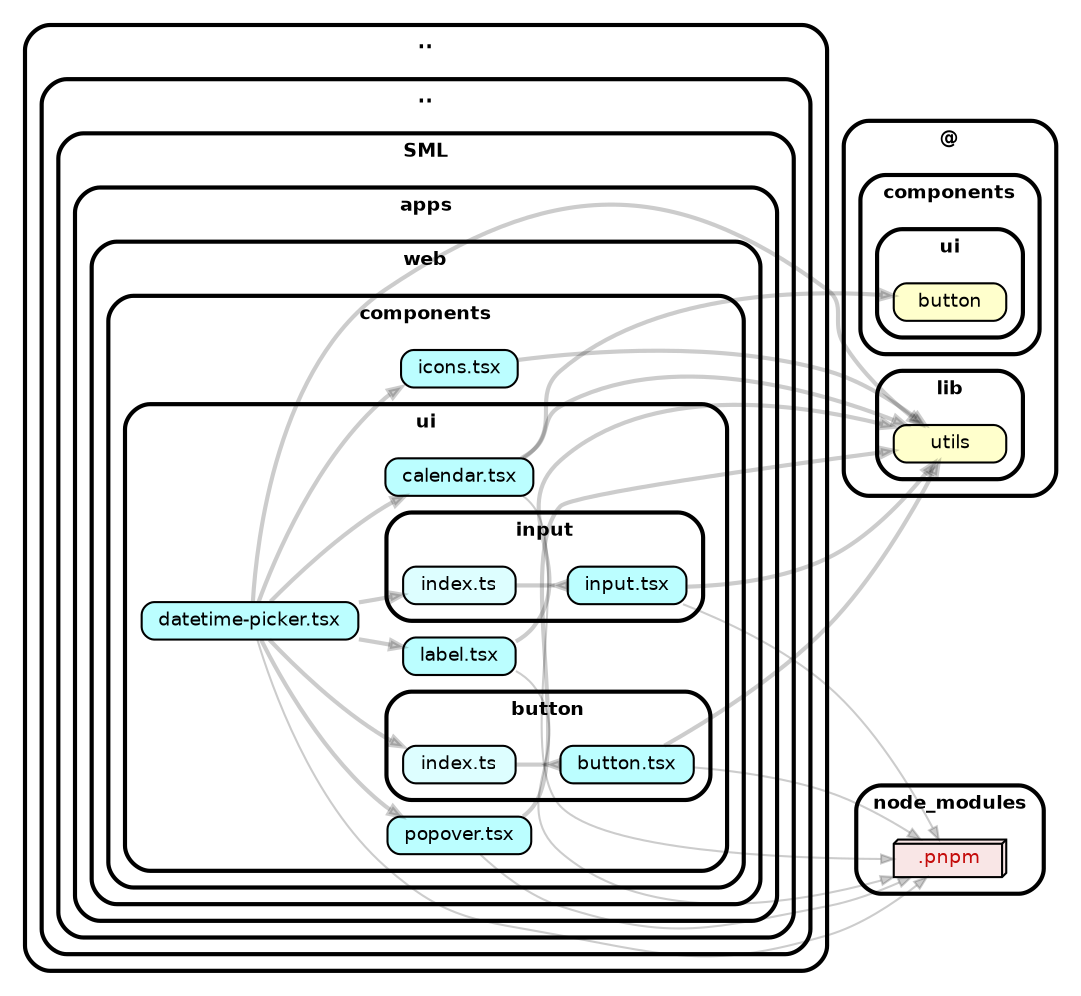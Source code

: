 strict digraph "dependency-cruiser output"{
    rankdir="LR" splines="true" overlap="false" nodesep="0.16" ranksep="0.18" fontname="Helvetica-bold" fontsize="9" style="rounded,bold,filled" fillcolor="#ffffff" compound="true"
    node [shape="box" style="rounded, filled" height="0.2" color="black" fillcolor="#ffffcc" fontcolor="black" fontname="Helvetica" fontsize="9"]
    edge [arrowhead="normal" arrowsize="0.6" penwidth="2.0" color="#00000033" fontname="Helvetica" fontsize="9"]

    subgraph "cluster_.." {label=".." subgraph "cluster_../.." {label=".." subgraph "cluster_../../SML" {label="SML" subgraph "cluster_../../SML/apps" {label="apps" subgraph "cluster_../../SML/apps/web" {label="web" subgraph "cluster_../../SML/apps/web/components" {label="components" "../../SML/apps/web/components/icons.tsx" [label=<icons.tsx> tooltip="icons.tsx" URL="../../SML/apps/web/components/icons.tsx" fillcolor="#bbfeff"] } } } } } }
    "../../SML/apps/web/components/icons.tsx" -> "@/lib/utils"
    subgraph "cluster_.." {label=".." subgraph "cluster_../.." {label=".." subgraph "cluster_../../SML" {label="SML" subgraph "cluster_../../SML/apps" {label="apps" subgraph "cluster_../../SML/apps/web" {label="web" subgraph "cluster_../../SML/apps/web/components" {label="components" subgraph "cluster_../../SML/apps/web/components/ui" {label="ui" subgraph "cluster_../../SML/apps/web/components/ui/button" {label="button" "../../SML/apps/web/components/ui/button/button.tsx" [label=<button.tsx> tooltip="button.tsx" URL="../../SML/apps/web/components/ui/button/button.tsx" fillcolor="#bbfeff"] } } } } } } } }
    "../../SML/apps/web/components/ui/button/button.tsx" -> "@/lib/utils"
    "../../SML/apps/web/components/ui/button/button.tsx" -> "node_modules/.pnpm" [penwidth="1.0"]
    subgraph "cluster_.." {label=".." subgraph "cluster_../.." {label=".." subgraph "cluster_../../SML" {label="SML" subgraph "cluster_../../SML/apps" {label="apps" subgraph "cluster_../../SML/apps/web" {label="web" subgraph "cluster_../../SML/apps/web/components" {label="components" subgraph "cluster_../../SML/apps/web/components/ui" {label="ui" subgraph "cluster_../../SML/apps/web/components/ui/button" {label="button" "../../SML/apps/web/components/ui/button/index.ts" [label=<index.ts> tooltip="index.ts" URL="../../SML/apps/web/components/ui/button/index.ts" fillcolor="#ddfeff"] } } } } } } } }
    "../../SML/apps/web/components/ui/button/index.ts" -> "../../SML/apps/web/components/ui/button/button.tsx" [arrowhead="inv"]
    subgraph "cluster_.." {label=".." subgraph "cluster_../.." {label=".." subgraph "cluster_../../SML" {label="SML" subgraph "cluster_../../SML/apps" {label="apps" subgraph "cluster_../../SML/apps/web" {label="web" subgraph "cluster_../../SML/apps/web/components" {label="components" subgraph "cluster_../../SML/apps/web/components/ui" {label="ui" "../../SML/apps/web/components/ui/calendar.tsx" [label=<calendar.tsx> tooltip="calendar.tsx" URL="../../SML/apps/web/components/ui/calendar.tsx" fillcolor="#bbfeff"] } } } } } } }
    "../../SML/apps/web/components/ui/calendar.tsx" -> "@/components/ui/button"
    "../../SML/apps/web/components/ui/calendar.tsx" -> "@/lib/utils"
    "../../SML/apps/web/components/ui/calendar.tsx" -> "node_modules/.pnpm" [penwidth="1.0"]
    subgraph "cluster_.." {label=".." subgraph "cluster_../.." {label=".." subgraph "cluster_../../SML" {label="SML" subgraph "cluster_../../SML/apps" {label="apps" subgraph "cluster_../../SML/apps/web" {label="web" subgraph "cluster_../../SML/apps/web/components" {label="components" subgraph "cluster_../../SML/apps/web/components/ui" {label="ui" "../../SML/apps/web/components/ui/datetime-picker.tsx" [label=<datetime-picker.tsx> tooltip="datetime-picker.tsx" URL="../../SML/apps/web/components/ui/datetime-picker.tsx" fillcolor="#bbfeff"] } } } } } } }
    "../../SML/apps/web/components/ui/datetime-picker.tsx" -> "../../SML/apps/web/components/icons.tsx"
    "../../SML/apps/web/components/ui/datetime-picker.tsx" -> "../../SML/apps/web/components/ui/button/index.ts"
    "../../SML/apps/web/components/ui/datetime-picker.tsx" -> "../../SML/apps/web/components/ui/calendar.tsx"
    "../../SML/apps/web/components/ui/datetime-picker.tsx" -> "../../SML/apps/web/components/ui/input/index.ts"
    "../../SML/apps/web/components/ui/datetime-picker.tsx" -> "../../SML/apps/web/components/ui/label.tsx"
    "../../SML/apps/web/components/ui/datetime-picker.tsx" -> "../../SML/apps/web/components/ui/popover.tsx"
    "../../SML/apps/web/components/ui/datetime-picker.tsx" -> "@/lib/utils"
    "../../SML/apps/web/components/ui/datetime-picker.tsx" -> "node_modules/.pnpm" [penwidth="1.0"]
    subgraph "cluster_.." {label=".." subgraph "cluster_../.." {label=".." subgraph "cluster_../../SML" {label="SML" subgraph "cluster_../../SML/apps" {label="apps" subgraph "cluster_../../SML/apps/web" {label="web" subgraph "cluster_../../SML/apps/web/components" {label="components" subgraph "cluster_../../SML/apps/web/components/ui" {label="ui" subgraph "cluster_../../SML/apps/web/components/ui/input" {label="input" "../../SML/apps/web/components/ui/input/index.ts" [label=<index.ts> tooltip="index.ts" URL="../../SML/apps/web/components/ui/input/index.ts" fillcolor="#ddfeff"] } } } } } } } }
    "../../SML/apps/web/components/ui/input/index.ts" -> "../../SML/apps/web/components/ui/input/input.tsx" [arrowhead="inv"]
    subgraph "cluster_.." {label=".." subgraph "cluster_../.." {label=".." subgraph "cluster_../../SML" {label="SML" subgraph "cluster_../../SML/apps" {label="apps" subgraph "cluster_../../SML/apps/web" {label="web" subgraph "cluster_../../SML/apps/web/components" {label="components" subgraph "cluster_../../SML/apps/web/components/ui" {label="ui" subgraph "cluster_../../SML/apps/web/components/ui/input" {label="input" "../../SML/apps/web/components/ui/input/input.tsx" [label=<input.tsx> tooltip="input.tsx" URL="../../SML/apps/web/components/ui/input/input.tsx" fillcolor="#bbfeff"] } } } } } } } }
    "../../SML/apps/web/components/ui/input/input.tsx" -> "@/lib/utils"
    "../../SML/apps/web/components/ui/input/input.tsx" -> "node_modules/.pnpm" [penwidth="1.0"]
    subgraph "cluster_.." {label=".." subgraph "cluster_../.." {label=".." subgraph "cluster_../../SML" {label="SML" subgraph "cluster_../../SML/apps" {label="apps" subgraph "cluster_../../SML/apps/web" {label="web" subgraph "cluster_../../SML/apps/web/components" {label="components" subgraph "cluster_../../SML/apps/web/components/ui" {label="ui" "../../SML/apps/web/components/ui/label.tsx" [label=<label.tsx> tooltip="label.tsx" URL="../../SML/apps/web/components/ui/label.tsx" fillcolor="#bbfeff"] } } } } } } }
    "../../SML/apps/web/components/ui/label.tsx" -> "@/lib/utils"
    "../../SML/apps/web/components/ui/label.tsx" -> "node_modules/.pnpm" [penwidth="1.0"]
    subgraph "cluster_.." {label=".." subgraph "cluster_../.." {label=".." subgraph "cluster_../../SML" {label="SML" subgraph "cluster_../../SML/apps" {label="apps" subgraph "cluster_../../SML/apps/web" {label="web" subgraph "cluster_../../SML/apps/web/components" {label="components" subgraph "cluster_../../SML/apps/web/components/ui" {label="ui" "../../SML/apps/web/components/ui/popover.tsx" [label=<popover.tsx> tooltip="popover.tsx" URL="../../SML/apps/web/components/ui/popover.tsx" fillcolor="#bbfeff"] } } } } } } }
    "../../SML/apps/web/components/ui/popover.tsx" -> "@/lib/utils"
    "../../SML/apps/web/components/ui/popover.tsx" -> "node_modules/.pnpm" [penwidth="1.0"]
    subgraph "cluster_@" {label="@" subgraph "cluster_@/components" {label="components" subgraph "cluster_@/components/ui" {label="ui" "@/components/ui/button" [label=<button> tooltip="button" ] } } }
    subgraph "cluster_@" {label="@" subgraph "cluster_@/lib" {label="lib" "@/lib/utils" [label=<utils> tooltip="utils" ] } }
    subgraph "cluster_node_modules" {label="node_modules" "node_modules/.pnpm" [label=<.pnpm> tooltip=".pnpm" URL="https://www.npmjs.com/package/.pnpm" shape="box3d" fillcolor="#c40b0a1a" fontcolor="#c40b0a"] }
}
